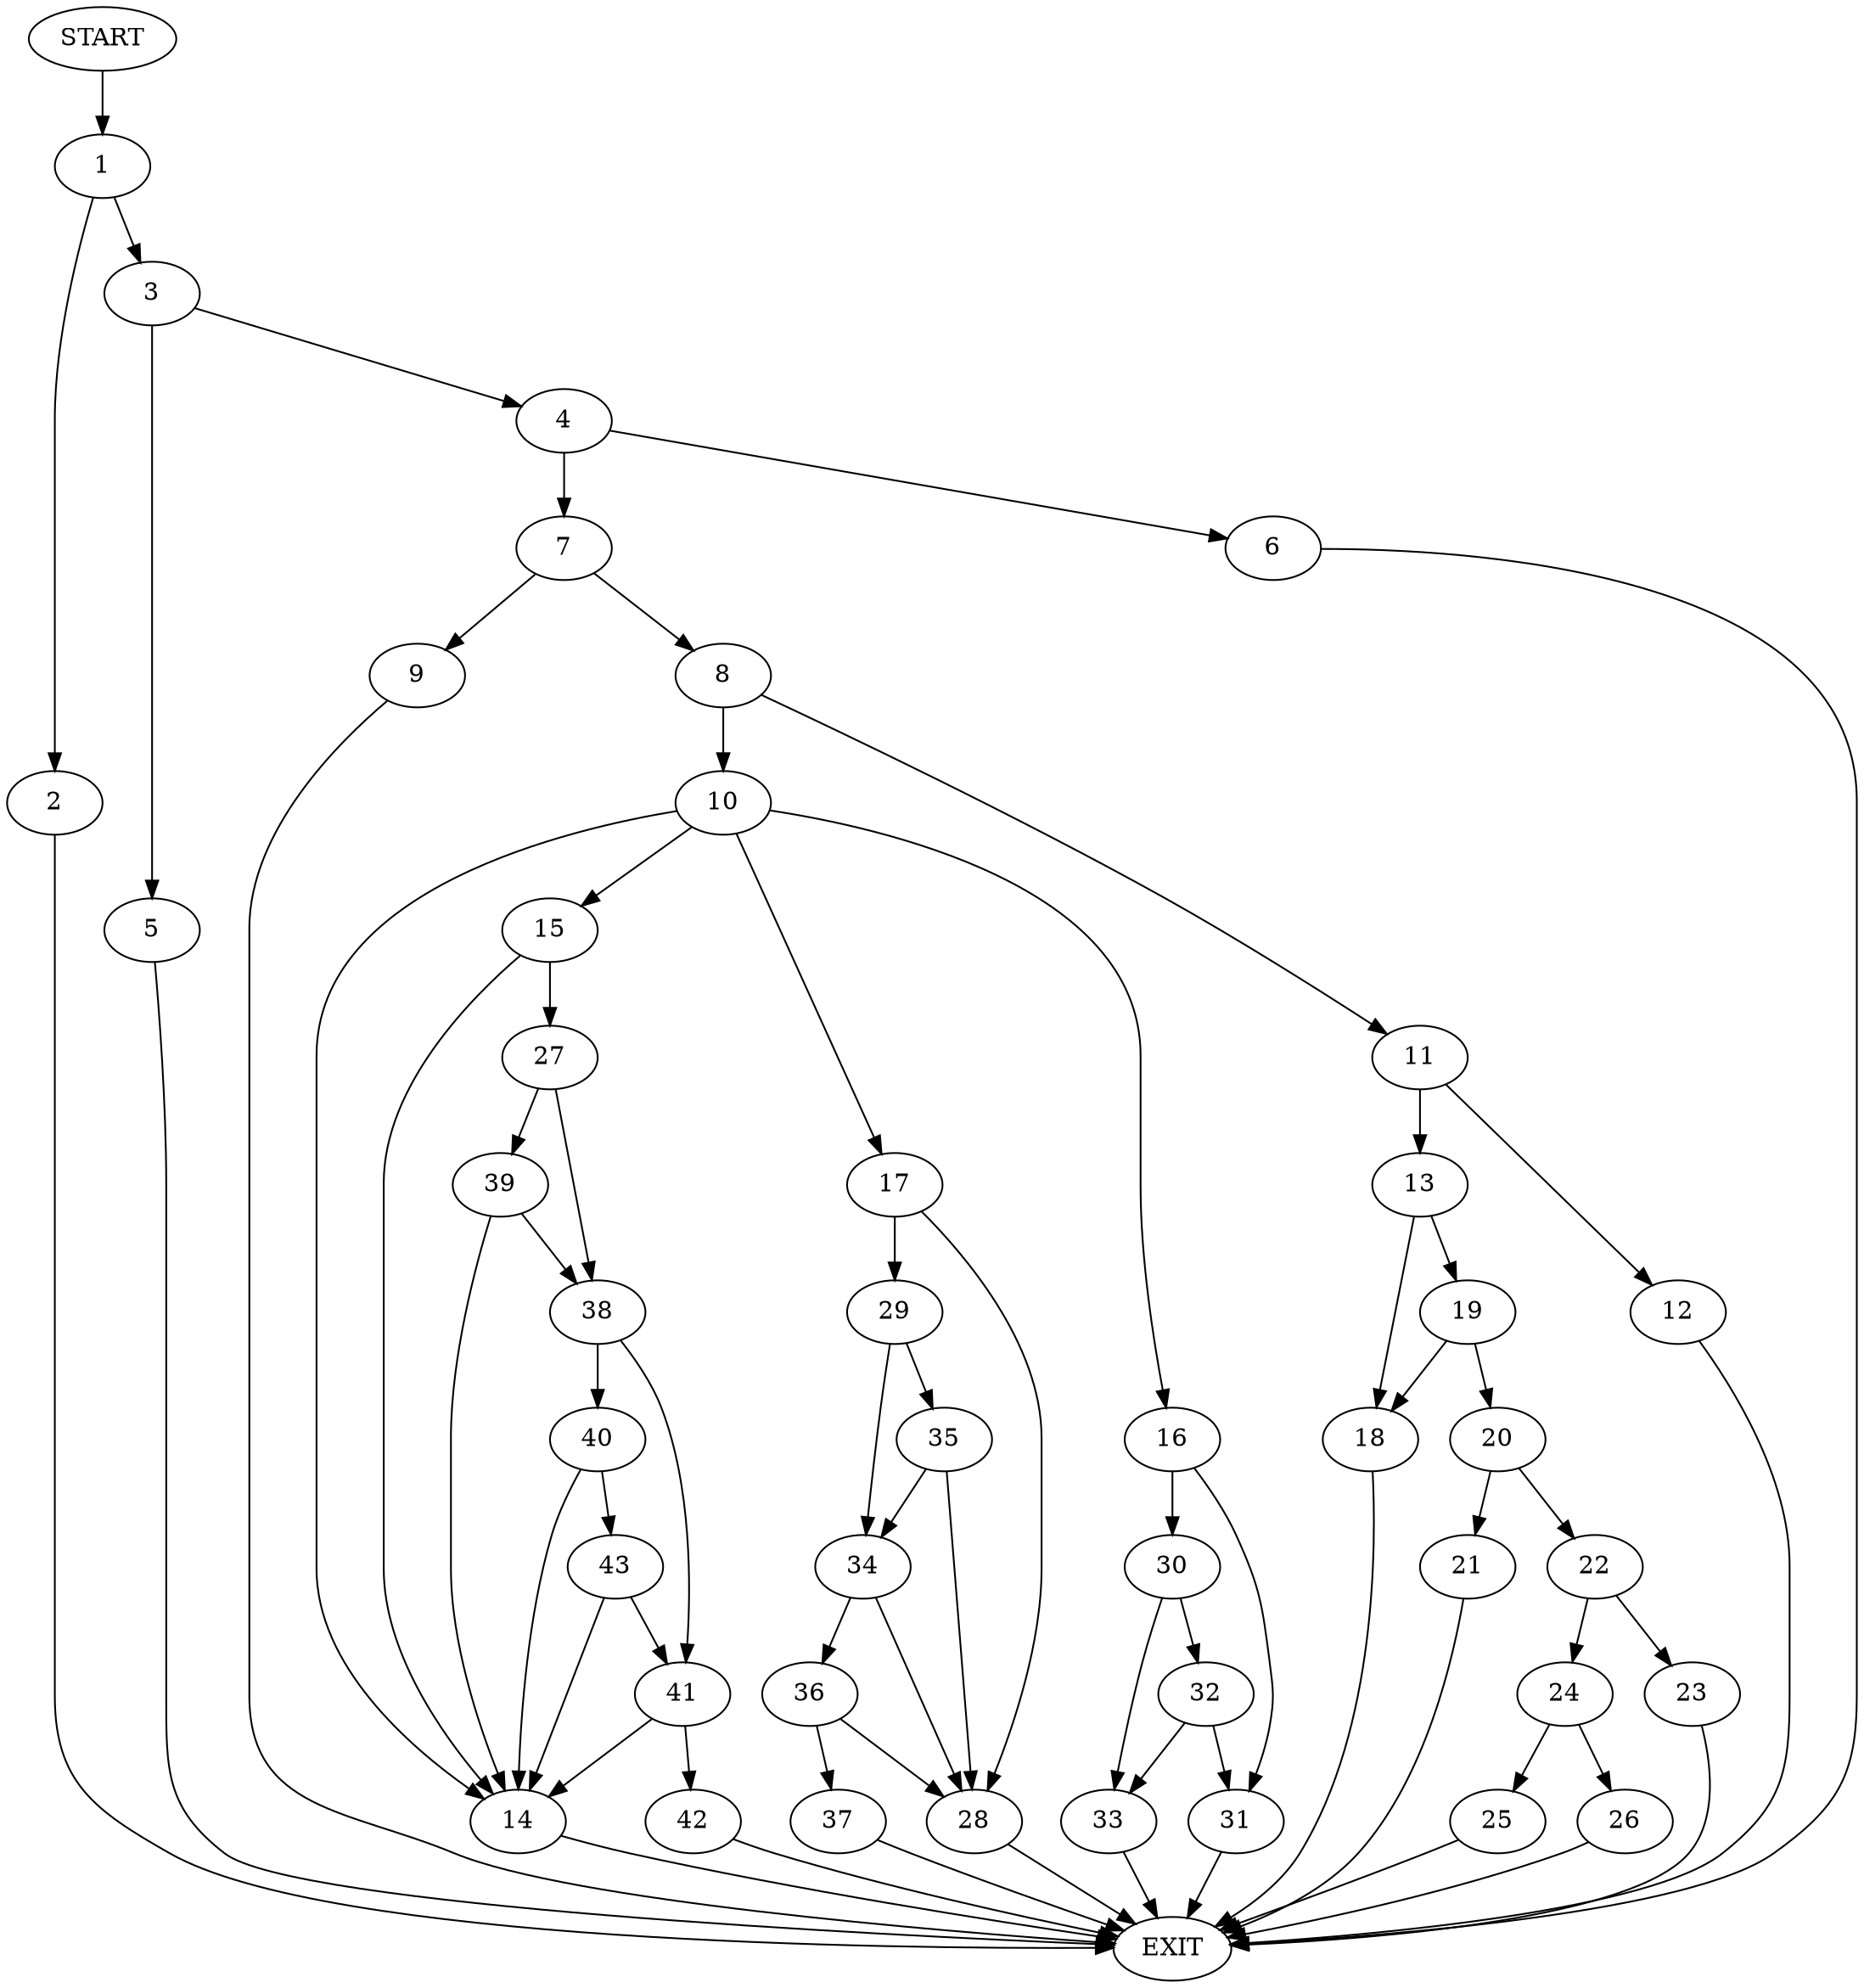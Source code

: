 digraph {
0 [label="START"]
44 [label="EXIT"]
0 -> 1
1 -> 2
1 -> 3
3 -> 4
3 -> 5
2 -> 44
5 -> 44
4 -> 6
4 -> 7
6 -> 44
7 -> 8
7 -> 9
8 -> 10
8 -> 11
9 -> 44
11 -> 12
11 -> 13
10 -> 14
10 -> 15
10 -> 16
10 -> 17
13 -> 18
13 -> 19
12 -> 44
19 -> 18
19 -> 20
18 -> 44
20 -> 21
20 -> 22
22 -> 23
22 -> 24
21 -> 44
24 -> 25
24 -> 26
23 -> 44
25 -> 44
26 -> 44
15 -> 27
15 -> 14
17 -> 28
17 -> 29
16 -> 30
16 -> 31
14 -> 44
30 -> 32
30 -> 33
31 -> 44
32 -> 31
32 -> 33
33 -> 44
29 -> 34
29 -> 35
28 -> 44
35 -> 28
35 -> 34
34 -> 28
34 -> 36
36 -> 28
36 -> 37
37 -> 44
27 -> 38
27 -> 39
39 -> 14
39 -> 38
38 -> 40
38 -> 41
41 -> 14
41 -> 42
40 -> 14
40 -> 43
43 -> 14
43 -> 41
42 -> 44
}
